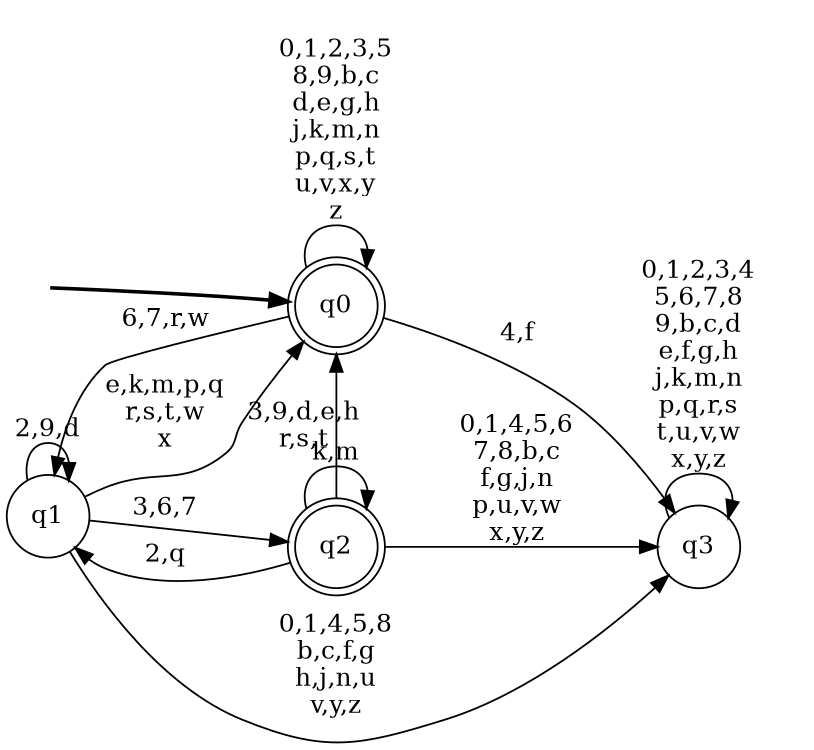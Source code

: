 digraph BlueStar {
__start0 [style = invis, shape = none, label = "", width = 0, height = 0];

rankdir=LR;
size="8,5";

s0 [style="rounded,filled", color="black", fillcolor="white" shape="doublecircle", label="q0"];
s1 [style="filled", color="black", fillcolor="white" shape="circle", label="q1"];
s2 [style="rounded,filled", color="black", fillcolor="white" shape="doublecircle", label="q2"];
s3 [style="filled", color="black", fillcolor="white" shape="circle", label="q3"];
subgraph cluster_main { 
	graph [pad=".75", ranksep="0.15", nodesep="0.15"];
	 style=invis; 
	__start0 -> s0 [penwidth=2];
}
s0 -> s0 [label="0,1,2,3,5\n8,9,b,c\nd,e,g,h\nj,k,m,n\np,q,s,t\nu,v,x,y\nz"];
s0 -> s1 [label="6,7,r,w"];
s0 -> s3 [label="4,f"];
s1 -> s0 [label="e,k,m,p,q\nr,s,t,w\nx"];
s1 -> s1 [label="2,9,d"];
s1 -> s2 [label="3,6,7"];
s1 -> s3 [label="0,1,4,5,8\nb,c,f,g\nh,j,n,u\nv,y,z"];
s2 -> s0 [label="3,9,d,e,h\nr,s,t"];
s2 -> s1 [label="2,q"];
s2 -> s2 [label="k,m"];
s2 -> s3 [label="0,1,4,5,6\n7,8,b,c\nf,g,j,n\np,u,v,w\nx,y,z"];
s3 -> s3 [label="0,1,2,3,4\n5,6,7,8\n9,b,c,d\ne,f,g,h\nj,k,m,n\np,q,r,s\nt,u,v,w\nx,y,z"];

}